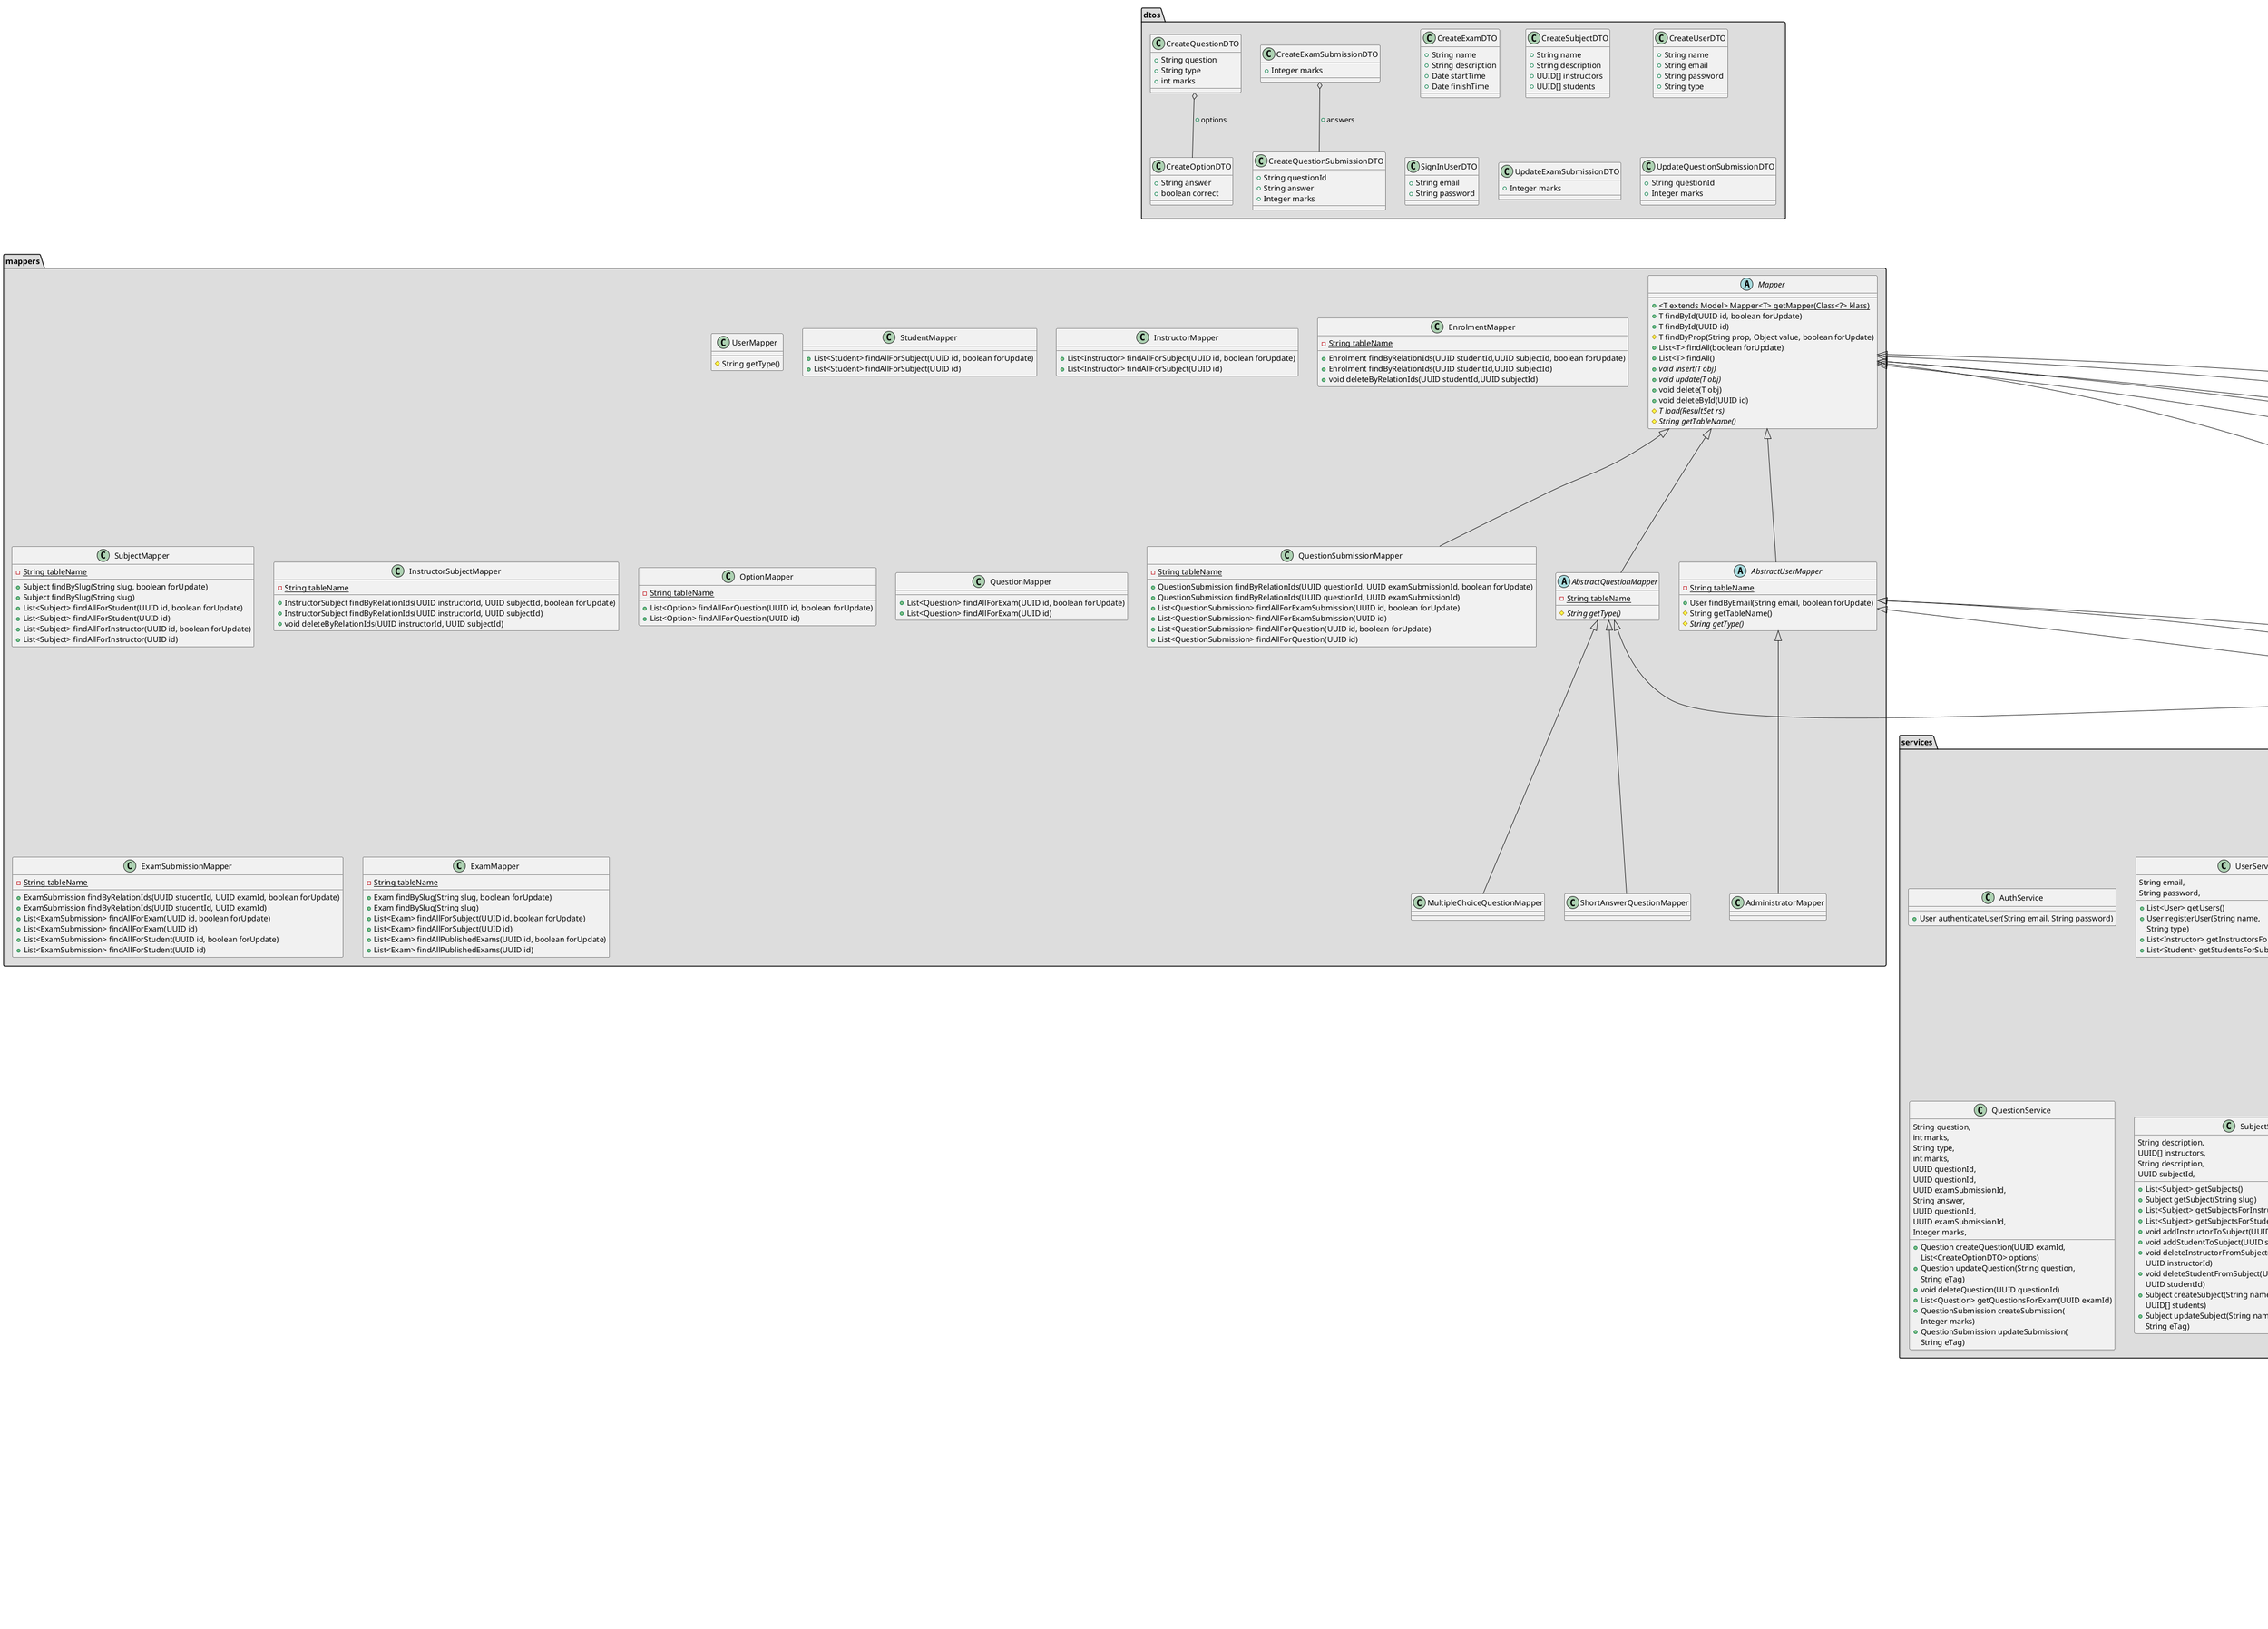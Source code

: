 @startuml Class Diagram

package "models" #DDDDDD {
  User <|-- Administrator
  User <|-- Instructor
  User <|-- Student

  Model <|-- Enrolment
  Model <|-- Exam
  Model <|-- Subject
  Model <|-- InstructorSubject
  Model <|-- Question
  Model <|-- QuestionSubmission
  Model <|-- ExamSubmission
  Model <|-- Option

  proxies.ProxyList o-- Model : - models

  shared.UnitOfWork o-- Model : - newObjects
  shared.UnitOfWork o-- Model : - dirtyObjects
  shared.UnitOfWork o-- Model : - deletedObjects

  Question <|-- ShortAnswerQuestion
  Question <|-- MultipleChoiceQuestion

  abstract class User {
    - String email
    - String name
    - String passwordHash
    - String type
    + User(String email,String name,String passwordHash,String type)
    + User(UUID id,String email,String name,String passwordHash,String type)
    + String getEmail()
    + String getName()
    + String getPasswordHash()
    + String getType()
    + void setEmail(String email)
    + void setName(String name)
    + void setPasswordHash(String passwordHash)
    + int hashcode()
    + boolean equals(Object obj)
  }

  class Administrator {
    + {static} String TYPE
    + Administrator(UUID id,String email,String name,String passwordHash)
    + Administrator(String email,String name,String passwordHash)
  }

  Instructor o-- proxies.ProxyList : - subjects

  class Instructor {
    + {static} String TYPE
    - ProxyList<Subject> subjects
    + Instructor(UUID id, String email, String name, String passwordHash)
    + Instructor(String email, String name, String passwordHash)
    + ProxyList<Subject> getSubjects()
  }

  Student o-- proxies.ProxyList : - subjects
  Student o-- proxies.ProxyList : - examSubmissions

  class Student {
    + {static} String TYPE
    + Student(UUID id, String email, String name, String passwordHash)
    + Student(String email, String name, String passwordHash)
    + ProxyList<Subject> getSubjects()
    + ProxyList<ExamSubmission> getExamSubmissions()
  }

  class DateRange {
    - Date fromDate
    - Date toDate
    + DateRange(Date fromDate, Date toDate)
    + Date getFromDate()
    + Date getToDate()
    + void setFromDate(Date fromDate)
    + void setToDate(Date toDate)
  }

  abstract class Model {
    - UUID id
    + Model()
    + Model(UUID id)
    + UUID getId()
    + Meta getMeta()
  }

  Enrolment o-- Student : - student
  Enrolment o-- Subject : - subject

  class Enrolment {
    - UUID studentId
    - UUID subjectId
    + Enrolment(UUID id, UUID studentId, UUID subjectId)
    + Enrolment(UUID studentId, UUID subjectId)
    + UUID getStudentId()
    + UUID getSubjectId()
    + Student getStudent()
    + Subject getSubject()
    + void setStudentId(UUID studentId)
    + void setSubjectId(UUID subjectId)
    + void setStudent(Student student)
    + void setSubject(Subject subject)
  }

  Exam o-- proxies.ProxyList : - questions
  Exam o-- proxies.ProxyList : - examSubmissions
  Exam o-- DateRange : - dateRange
  Exam o-- Subject : - subject

  class Exam {
    - String name
    - String description
    - String slug
    - UUID subjectId
    + Exam(UUID id,String name,String description,DateRange dateRange,UUID subjectId,String slug)
    + Exam(String name,String description,DateRange dateRange,UUID subjectId)
    + String getName()
    + String getDescription()
    + String getSlug()
    + Date getStartTime()
    + Date getFinishTime()
    + ProxyList<Question> getQuestions()
    + ProxyList<ExamSubmission> getExamSubmissions()
    + void setName(String name)
    + void setDescription(String description)
    + void setStartTime(Date startTime)
    + void setFinishTime(Date finishTime)
    + UUID getSubjectId()
    + Subject getSubject()
    + void setSubjectId(UUID subjectId)
    + void setSubject(Subject subject)
  }

  Subject o-- proxies.ProxyList : - instructors
  Subject o-- proxies.ProxyList : - students
  Subject o-- proxies.ProxyList : - exams

  class Subject {
    - String name
    - String description
    - String slug
    + Subject(UUID id, String name, String description, String slug)
    + Subject(String name, String description)
    + String getName()
    + String getSlug()
    + String getDescription()
    + ProxyList<Instructor> getInstructors()
    + ProxyList<Student> getStudents()
    + ProxyList<Exam> getExams()
    + void setName(String name)
    + void setDescription(String description)
  }

  InstructorSubject o-- Instructor : - instructor
  InstructorSubject o-- Subject : - subject

  class InstructorSubject {
    - UUID instructorId
    - UUID subjectId
    + InstructorSubject(UUID id, UUID instructorId, UUID subjectId)
    + InstructorSubject(UUID instructorId, UUID subjectId)
    + UUID getInstructorId()
    + UUID getSubjectId()
    + Instructor getInstructor()
    + Subject getSubject()
    + void setInstructorId(UUID instructorId)
    + void setSubjectId(UUID subjectId)
    + void setInstructor(Instructor instructor)
    + void setSubject(Subject subject)
  }

  Question o-- proxies.ProxyList : - questionSubmissions
  Question o-- Exam : - exam

  abstract class Question {
    - String question
    - int marks
    - UUID examId
    - String type
    + Question(UUID id,String question,int marks,UUID examId,String type)
    + Question(String question, int marks, UUID examId, String type)
    + String getQuestion()
    + int getMarks()
    + String getType()
    + ProxyList<QuestionSubmission> getQuestionSubmissions()
    + void setQuestion(String question)
    + void setMarks(int marks)
    + UUID getExamId()
    + Exam getExam()
    + void setExamId(UUID examId)
    + void setExam(Exam exam)
  }

  class ShortAnswerQuestion {
    + {static} String TYPE
    + ShortAnswerQuestion(UUID id,String question,int marks,UUID examId)
    + ShortAnswerQuestion(String question, int marks, UUID examId)
  }

  MultipleChoiceQuestion o-- proxies.ProxyList : - options

  class MultipleChoiceQuestion {
    + {static} String TYPE
    + MultipleChoiceQuestion(UUID id,String question,int marks,UUID examId)
    + MultipleChoiceQuestion(String question, int marks, UUID examId)
    + ProxyList<Option> getOptions()
  }

  Option o-- Question : - question

  class Option {
    - String answer
    - boolean correct
    - UUID questionId
    + Option(UUID id, String answer, boolean correct, UUID questionId)
    + Option(String answer, boolean correct, UUID questionId)
    + String getAnswer()
    + boolean isCorrect()
    + void setAnswer(String answer)
    + void setCorrect(boolean correct)
    + Question getQuestion()
    + UUID getQuestionId()
    + void setQuestion(Question question)
    + void setQuestionId(UUID questionId)
  }

  QuestionSubmission o-- Question : - question
  QuestionSubmission o-- ExamSubmission : - examSubmission

  class QuestionSubmission {
    + String answer
    + UUID questionId
    + UUID examSubmissionId
    - Integer marks
    + QuestionSubmission(UUID id,String answer,UUID questionId,UUID examSubmissionId)
    + QuestionSubmission(String answer,UUID questionId,UUID examSubmissionId)
    + String getAnswer()
    + void setAnswer(String answer)
    + UUID getQuestionId()
    + UUID getExamSubmissionId()
    + Question getQuestion()
    + ExamSubmission getExamSubmission()
    + void setQuestionId(UUID questionId)
    + void setExamSubmissionId(UUID examSubmissionId)
    + void setQuestion(Question question)
    + void setExamSubmission(ExamSubmission examSubmission)
  }

  ExamSubmission o-- proxies.ProxyList : - questionSubmissions
  ExamSubmission o-- Student : - student
  ExamSubmission o-- Exam : - exam

  class ExamSubmission {
    - Integer marks
    - UUID studentId
    - UUID examId
    + ExamSubmission(UUID id, int marks, UUID studentId, UUID examId)
    + ExamSubmission(int marks, UUID studentId, UUID examId)
    + int getMarks()
    + ProxyList<QuestionSubmission> getQuestionSubmissions()
    - List<QuestionSubmission> getRawQuestionSubmissions()
    + void setMarks(int marks)
    + UUID getStudentId()
    + UUID getExamId()
    + Student getStudent()
    + Exam getExam()
    + void setStudentId(UUID studentId)
    + void setExamId(UUID examId)
    + void setStudent(Student student)
    + void setExam(Exam exam)
  }

  class meta {
    + String eTag
    + Meta(String eTag)
  }
}

package "proxies" #DDDDDD {
  ProxyList <|-- ExamProxyList
  ProxyList <|-- ExamSubmissionExamProxyList
  ProxyList <|-- ExamSubmissionStudentProxyList
  ProxyList <|-- SubjectStudentProxyList
  ProxyList <|-- SubjectInstructorProxyList
  ProxyList <|-- StudentProxyList
  ProxyList <|-- QuestionSubmissionQuestionProxyList
  ProxyList <|-- QuestionSubmissionExamSubmissionProxyList
  ProxyList <|-- QuestionProxyList
  ProxyList <|-- InstructorProxyList
  ProxyList <|-- OptionProxyList

  abstract class ProxyList {
    # UUID id
    + ProxyList(UUID id)
    + void add(T obj)
    + boolean contains(T obj)
    + T get(int index)
    + int size()
    + remove(T obj)
    + List<T> getRawList()
    # {abstarct} void init() 
  }

  class ExamProxyList {
    + ExamProxyList(UUID subjectId)
    # void init()
  }

  class ExamSubmissionExamProxyList{
    + ExamSubmissionExamProxyList(UUID examId)
    # void init()
  }

  class ExamSubmissionStudentProxyList {
    + ExamSubmissionStudentProxyList(UUID studentId)
    # void init()
  }

  class InstructorProxyList {
    + InstructorProxyList(UUID subjectId)
    # void init()
    + void remove(Instructor instructor)
  }

  class OptionProxyList {
    + OptionProxyList(UUID questionId)
    # void init()
  }

  class QuestionProxyList {
    + QuestionProxyList(UUID examId)
    # void init()
  }

  class QuestionSubmissionExamSubmissionProxyList {
    + QuestionSubmissionExamSubmissionProxyList(UUID examSubmissionId)
    # void init()
  }

  class QuestionSubmissionQuestionProxyList {
    + QuestionSubmissionQuestionProxyList(UUID questionId)
    # void init()
  }

  class StudentProxyList {
    + StudentProxyList(UUID subjectId)
    # void init()
    + void remove(Student student)
  }

  class SubjectInstructorProxyList {
    + SubjectInstructorProxyList(UUID instructorId)
    # void init()
    + void remove(Subject subject)
  }

  class SubjectStudentProxyList {
    + SubjectStudentProxyList(UUID studentId)
    # void init()
    + void remove(Subject subject)
  }
}

package "controllers" #DDDDDD {
  UserController o-- services.UserService : - userService
  class UserController {
    + List<User> getUsers()
    + Response createUser(CreateUserDTO dto)
  }

  SubjectController o-- services.SubjectService : - subjectService
  SubjectController o-- services.ExamService : - examService
  SubjectController o-- services.UserService : - userService

  class SubjectController{
    + List<Subject> getSubjects(SecurityContext securityContext)
    + Subject getSubject(String slug)
    + Subject createSubject(CreateSubjectDTO dto)
    + List<Exam> getExamsForSubject(SecurityContext securityContext)
    + Exam createExam(String subjectId, CreateExamDTO dto)
    + Subject updateSubject(String subjectId, HttpHeaders headers, CreateSubjectDTO dto)
    + List<Instructor> getInstructors(String subjectId)
    + Response addInstructorToSubject(String subjectId, String instructorId)
    + Response addStudentToSubject(String subjectId, String studentId)
    + Response deleteInstructorFromSubject(String subjectId, String instructorId)
    + List<Student> getStudents(String subjectId)
    + Response deleteStudentFromSubject(String subjectId, String studentId)
  }

  AuthController o-- services.AuthService : - authService

  class AuthController {
    - Key key
    + Response signIn(SignInUserDTO dto)
    + Response signOut()
  }

  ExamController o-- services.ExamService : - examService
  ExamController o-- services.QuestionService : - questionService

  class ExamController {
    + Exam getExam(String slug)
    + Exam updateExam(String examId, HttpHeaders headers, CreateExamDTO dto)
    + Response deletExam(String examId)
    + Question createQuestion(String examId, CreateQuestionDTO dto)
    + List<Question> getQuestions(String examId)
    + ExamSubmission submitExam(String examId, String studentId, SecurityContext securityContext, CreateExamSubmissionDTO dto)
    + ExamSubmission updateExamSubmission(String examId, String studentId, SecurityContext securityContext, HttpHeaders headers, CreateExamSubmissionDTO dto)
    + List<ExamSubmission> getSubmissions(String examId, SecurityContext securityContext)
  }

  OptionController o-- services.OptionService : - optionService

  class OptionController {
    + Option updateOption(String optionId, HttpHeaders headers, CreateOptionDTO dto)
    + Response deleteOption(String optionId)
  }

  QuestionController o-- services.QuestionService : - questionService
  QuestionController o-- services.OptionService : - optionService

  class QuestionController {
    + Question updateQuestion(String questionId, HttpHeaders headers, CreateQuestionDTO dto)
    + Response deleteExam(String questionId)
    + List<Option> getOptions(String questionId)
    + Option createOption(String questionId, CreateOptionDTO dto)
    + QuestionSubmission createSubmission(
        String questionId,
        String examSubmissionId,
        CreateQuestionSubmissionDTO dto)
    + QuestionSubmission updateSubmission(
        String questionId,
        String examSubmissionId,
        HttpHeaders headers,
        UpdateQuestionSubmissionDTO dto)
  }
}

package "dtos" #DDDDDD {
  class CreateExamDTO {
    + String name
    + String description
    + Date startTime
    + Date finishTime
  }

  class CreateExamSubmissionDTO {
    + Integer marks
  }

  CreateExamSubmissionDTO o-- CreateQuestionSubmissionDTO : + answers

  class CreateOptionDTO {
    + String answer
    + boolean correct
  }

  class CreateQuestionDTO {
    + String question
    + String type
    + int marks
  }

  CreateQuestionDTO o-- CreateOptionDTO : + options

  class CreateQuestionSubmissionDTO {
    + String questionId
    + String answer
    + Integer marks
  }

  class CreateSubjectDTO {
    + String name
    + String description
    + UUID[] instructors
    + UUID[] students
  }

  class CreateUserDTO {
    + String name
    + String email
    + String password
    + String type
  }

  class SignInUserDTO {
    + String email
    + String password
  }
  
  class UpdateExamSubmissionDTO {
    + Integer marks
  }

  class UpdateQuestionSubmissionDTO {
    + String questionId
    + Integer marks
  }
}

package "filters" #DDDDDD {
  class AuthFilter {
    - Key key
    + void filter(ContainerRequestContext requestContext)
  }

  interface Protected
}

package "services" #DDDDDD {
  AuthService o-- mappers.UserMapper : - userMapper

  class AuthService {
    + User authenticateUser(String email, String password)
  }

  UserService o-- mappers.UserMapper : - userMapper
  UserService o-- mappers.InstructorMapper : - instructorMapper
  UserService o-- mappers.StudentMapper : - studentMapper

  class UserService {
    + List<User> getUsers() 
    + User registerUser(String name,
        String email,
        String password,
        String type)
    + List<Instructor> getInstructorsForSubject(UUID subjectId)
    + List<Student> getStudentsForSubject(UUID subjectId)
  }

  ExamService o-- mappers.ExamMapper : - examMapper
  ExamService o-- mappers.ExamSubmissionMapper : - examSubmissionMapper

  class ExamService {
    + Exam getExam(String slug)
    + List<Exam> getExamsForSubject(UUID subjectId)
    + List<Exam> getPublishedExamsForSubject(UUID subjectId)
    + Exam createExam(String name,
        String description,
        Date startTime,
        Date finishTime,
        UUID subjectId)
    + Exam updateExam(String name,
        String description,
        Date startTime,
        Date finishTime,
        UUID examId,
        String eTag)
    + void deleteExam(UUID examId)
    + ExamSubmission createSubmission(UUID examId,
        UUID studentId,
        Integer marks,
        List<CreateQuestionSubmissionDTO> answers)
    + List<ExamSubmission> getSubmissions(UUID examId)
    + ExamSubmission getSubmissionForUser(UUID examId, UUID userId)
    + ExamSubmission updateSubmission(
        UUID examId,
        UUID studentId,
        Integer marks,
        String eTag)
  }

  QuestionService o-- mappers.QuestionMapper : - questionMapper

  class QuestionService {
    + Question createQuestion(UUID examId,
        String question,
        int marks,
        String type,
        List<CreateOptionDTO> options)
    + Question updateQuestion(String question,
        int marks,
        UUID questionId,
        String eTag)
    + void deleteQuestion(UUID questionId)
    + List<Question> getQuestionsForExam(UUID examId)
    + QuestionSubmission createSubmission(
        UUID questionId,
        UUID examSubmissionId,
        String answer,
        Integer marks)
    + QuestionSubmission updateSubmission(
        UUID questionId,
        UUID examSubmissionId,
        Integer marks,
        String eTag)
  }

  SubjectService o-- mappers.SubjectMapper : - subjectMapper
  SubjectService o-- mappers.EnrolmentMapper : - enrolmentMapper
  SubjectService o-- mappers.InstructorSubjectMapper : - instructorSubjectMapper

  class SubjectService {
    + List<Subject> getSubjects()
    + Subject getSubject(String slug)
    + List<Subject> getSubjectsForInstructor(UUID id)
    + List<Subject> getSubjectsForStudent(UUID id)
    + void addInstructorToSubject(UUID subjectId, UUID instructorId)
    + void addStudentToSubject(UUID subjectId, UUID studentId)
    + void deleteInstructorFromSubject(UUID subjectId,
        UUID instructorId)
    + void deleteStudentFromSubject(UUID subjectId,
        UUID studentId)
    + Subject createSubject(String name,
        String description,
        UUID[] instructors,
        UUID[] students)
    + Subject updateSubject(String name,
        String description,
        UUID subjectId,
        String eTag)
  }

  OptionService o-- mappers.OptionMapper : - optionMapper

  class OptionService {
    + Option createOption(String answer,
        boolean correct,
        UUID questionId)
    + Option updateOption(UUID optionId,
        String answer,
        boolean correct,
        String eTag)
    + void deleteOption(UUID optionId)
    + List<Option> getOptionsForQuestion(UUID questionId)
  }
}

package "mappers" #DDDDDD {
  Mapper <|-- AbstractUserMapper
  Mapper <|-- SubjectMapper
  Mapper <|-- InstructorSubjectMapper
  Mapper <|-- EnrolmentMapper
  Mapper <|-- AbstractQuestionMapper
  Mapper <|-- OptionMapper
  Mapper <|-- QuestionSubmissionMapper
  Mapper <|-- ExamSubmissionMapper
  Mapper <|-- ExamMapper

  AbstractUserMapper <|-- UserMapper
  AbstractUserMapper <|-- InstructorMapper
  AbstractUserMapper <|-- StudentMapper
  AbstractUserMapper <|-- AdministratorMapper

  AbstractQuestionMapper <|-- QuestionMapper
  AbstractQuestionMapper <|-- ShortAnswerQuestionMapper
  AbstractQuestionMapper <|-- MultipleChoiceQuestionMapper

  abstract class Mapper {
    + {static} <T extends Model> Mapper<T> getMapper(Class<?> klass)
    + T findById(UUID id, boolean forUpdate)
    + T findById(UUID id)
    # T findByProp(String prop, Object value, boolean forUpdate)
    + List<T> findAll(boolean forUpdate)
    + List<T> findAll()
    + {abstract} void insert(T obj)
    + {abstract} void update(T obj)
    + void delete(T obj)
    + void deleteById(UUID id)
    # {abstract} T load(ResultSet rs)
    # {abstract} String getTableName()
  }

  abstract class AbstractUserMapper {
    - {static} String tableName
    + User findByEmail(String email, boolean forUpdate)
    # String getTableName()
    # {abstract} String getType()
  }

  class UserMapper {
    # String getType()
  }

  class AdministratorMapper {
  }

  class StudentMapper {
    + List<Student> findAllForSubject(UUID id, boolean forUpdate)
    + List<Student> findAllForSubject(UUID id)
  }

  class InstructorMapper {
    + List<Instructor> findAllForSubject(UUID id, boolean forUpdate)
    + List<Instructor> findAllForSubject(UUID id)
  }

  class EnrolmentMapper {
    - {static} String tableName
    + Enrolment findByRelationIds(UUID studentId,UUID subjectId, boolean forUpdate)
    + Enrolment findByRelationIds(UUID studentId,UUID subjectId)
    + void deleteByRelationIds(UUID studentId,UUID subjectId)
  }

  class SubjectMapper {
    - {static} String tableName
    + Subject findBySlug(String slug, boolean forUpdate)
    + Subject findBySlug(String slug)
    + List<Subject> findAllForStudent(UUID id, boolean forUpdate)
    + List<Subject> findAllForStudent(UUID id)
    + List<Subject> findAllForInstructor(UUID id, boolean forUpdate)
    + List<Subject> findAllForInstructor(UUID id)
  }

  class InstructorSubjectMapper {
    - {static} String tableName
    + InstructorSubject findByRelationIds(UUID instructorId, UUID subjectId, boolean forUpdate)
    + InstructorSubject findByRelationIds(UUID instructorId, UUID subjectId)
    + void deleteByRelationIds(UUID instructorId, UUID subjectId)
  }

  abstract class AbstractQuestionMapper {
    - {static} String tableName
    # {abstract} String getType()
  }

  class OptionMapper {
    - {static} String tableName
    + List<Option> findAllForQuestion(UUID id, boolean forUpdate)
    + List<Option> findAllForQuestion(UUID id)
  }

  class QuestionMapper {
    + List<Question> findAllForExam(UUID id, boolean forUpdate)
    + List<Question> findAllForExam(UUID id)
  }

  class ShortAnswerQuestionMapper {
  }

  class MultipleChoiceQuestionMapper {
  }

  class QuestionSubmissionMapper {
    - {static} String tableName
    + QuestionSubmission findByRelationIds(UUID questionId, UUID examSubmissionId, boolean forUpdate)
    + QuestionSubmission findByRelationIds(UUID questionId, UUID examSubmissionId)
    + List<QuestionSubmission> findAllForExamSubmission(UUID id, boolean forUpdate)
    + List<QuestionSubmission> findAllForExamSubmission(UUID id)
    + List<QuestionSubmission> findAllForQuestion(UUID id, boolean forUpdate)
    + List<QuestionSubmission> findAllForQuestion(UUID id)
  }

  class ExamSubmissionMapper {
    - {static} String tableName
    + ExamSubmission findByRelationIds(UUID studentId, UUID examId, boolean forUpdate)
    + ExamSubmission findByRelationIds(UUID studentId, UUID examId)
    + List<ExamSubmission> findAllForExam(UUID id, boolean forUpdate)
    + List<ExamSubmission> findAllForExam(UUID id)
    + List<ExamSubmission> findAllForStudent(UUID id, boolean forUpdate)
    + List<ExamSubmission> findAllForStudent(UUID id)
  }

  class ExamMapper {
    - {static} String tableName
    + Exam findBySlug(String slug, boolean forUpdate)
    + Exam findBySlug(String slug)
    + List<Exam> findAllForSubject(UUID id, boolean forUpdate)
    + List<Exam> findAllForSubject(UUID id)
    + List<Exam> findAllPublishedExams(UUID id, boolean forUpdate)
    + List<Exam> findAllPublishedExams(UUID id)
  }
}

package "shared" #DDDDDD {
  class DBConnection {
    - {static} ThreadLocal<DBConnection> dbConnection
    - Connection connection
    - {static} String connectionUrl
    - DBConnection()
    + {static} DBConnection getCurrent()
    + Connection getConnection()
    + void close()
  }

  class IdentityMap {
    - {static} IdentityMap identityMap
    - Map<UUID, Model> map
    - IdentityMap()
    + static void newCurrent()
    + {static} IdentityMap getCurrent()
    + Model get(UUID id)
    + void put(UUID id, Model obj)
    + void remove(UUID id)
    + static void reset()
  }

  class Seeds {
    - {static} UserService userService
    - {static} SubjectService subjectService
    - {static} ExamService examService
    - {static} String connectionUrl
    - {static} String ddl
    + {static} void main(String[] args)
  }

  class UnitOfWork {
    - {static} ThreadLocal<UnitOfWork> current
    - List<Model> newObjects
    - List<Model> dirtyObjects
    - List<Model> deletedObjects
    + {static} void newCurrent()
    + {static} void getCurrent()
    + {static} UnitOfWork getCurrent()
    - boolean objectInAnyList(Model obj)
    + void registerNew(Model obj)
    + void registerDirty(Model obj)
    + void registerDeleted(Model obj)
    + void rollback() 
    + void commit()
    + {static} void reset()
  }
}

package "exceptions" #DDDDDD {
  RuntimeException <|-- ConflictException
  RuntimeException <|-- PreconditionFailedException

  class ConflictException {
    - {static} long serialVersionUID
  }

  class PreconditionFailedException {
    - {static} long serialVersionUID
  }
  
  ConflictExceptionMapper o-- exceptions.ConflictException
  PreconditionFailedExceptionMapper o-- exceptions.PreconditionFailedException
  
  class ConflictExceptionMapper {

  }
  
  class PreconditionFailedExceptionMapper {

  }
    
}

@enduml
